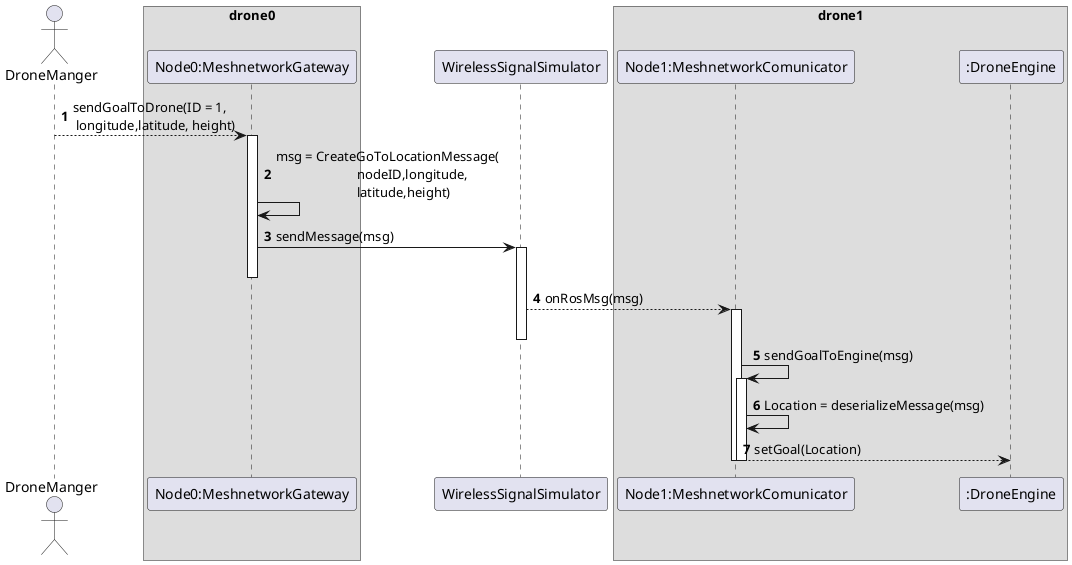 @startuml

autonumber

actor "DroneManger" as DM
box "drone0"
participant "Node0:MeshnetworkGateway" as GW
end box
participant "WirelessSignalSimulator" as WSS
box "drone1"
participant "Node1:MeshnetworkComunicator" as 1
participant ":DroneEngine" as 1E

end box

DM --> GW ++ : sendGoalToDrone(ID = 1,\n longitude,latitude, height) 
GW -> GW: msg = CreateGoToLocationMessage(\n\t\t\tnodeID,longitude,\n\t\t\tlatitude,height)
GW -> WSS ++: sendMessage(msg)
deactivate GW
WSS --> 1 ++:onRosMsg(msg)
deactivate WSS
1 -> 1 ++: sendGoalToEngine(msg)
1 -> 1 : Location = deserializeMessage(msg)
1 --> 1E : setGoal(Location)
deactivate 1
deactivate 1

@enduml